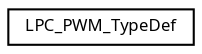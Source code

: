digraph "Graphical Class Hierarchy"
{
  edge [fontname="Sans",fontsize="8",labelfontname="Sans",labelfontsize="8"];
  node [fontname="Sans",fontsize="8",shape=record];
  rankdir="LR";
  Node1 [label="LPC_PWM_TypeDef",height=0.2,width=0.4,color="black", fillcolor="white", style="filled",URL="$struct_l_p_c___p_w_m___type_def.html",tooltip="Pulse-Width Modulation (PWM) register structure definition. "];
}
